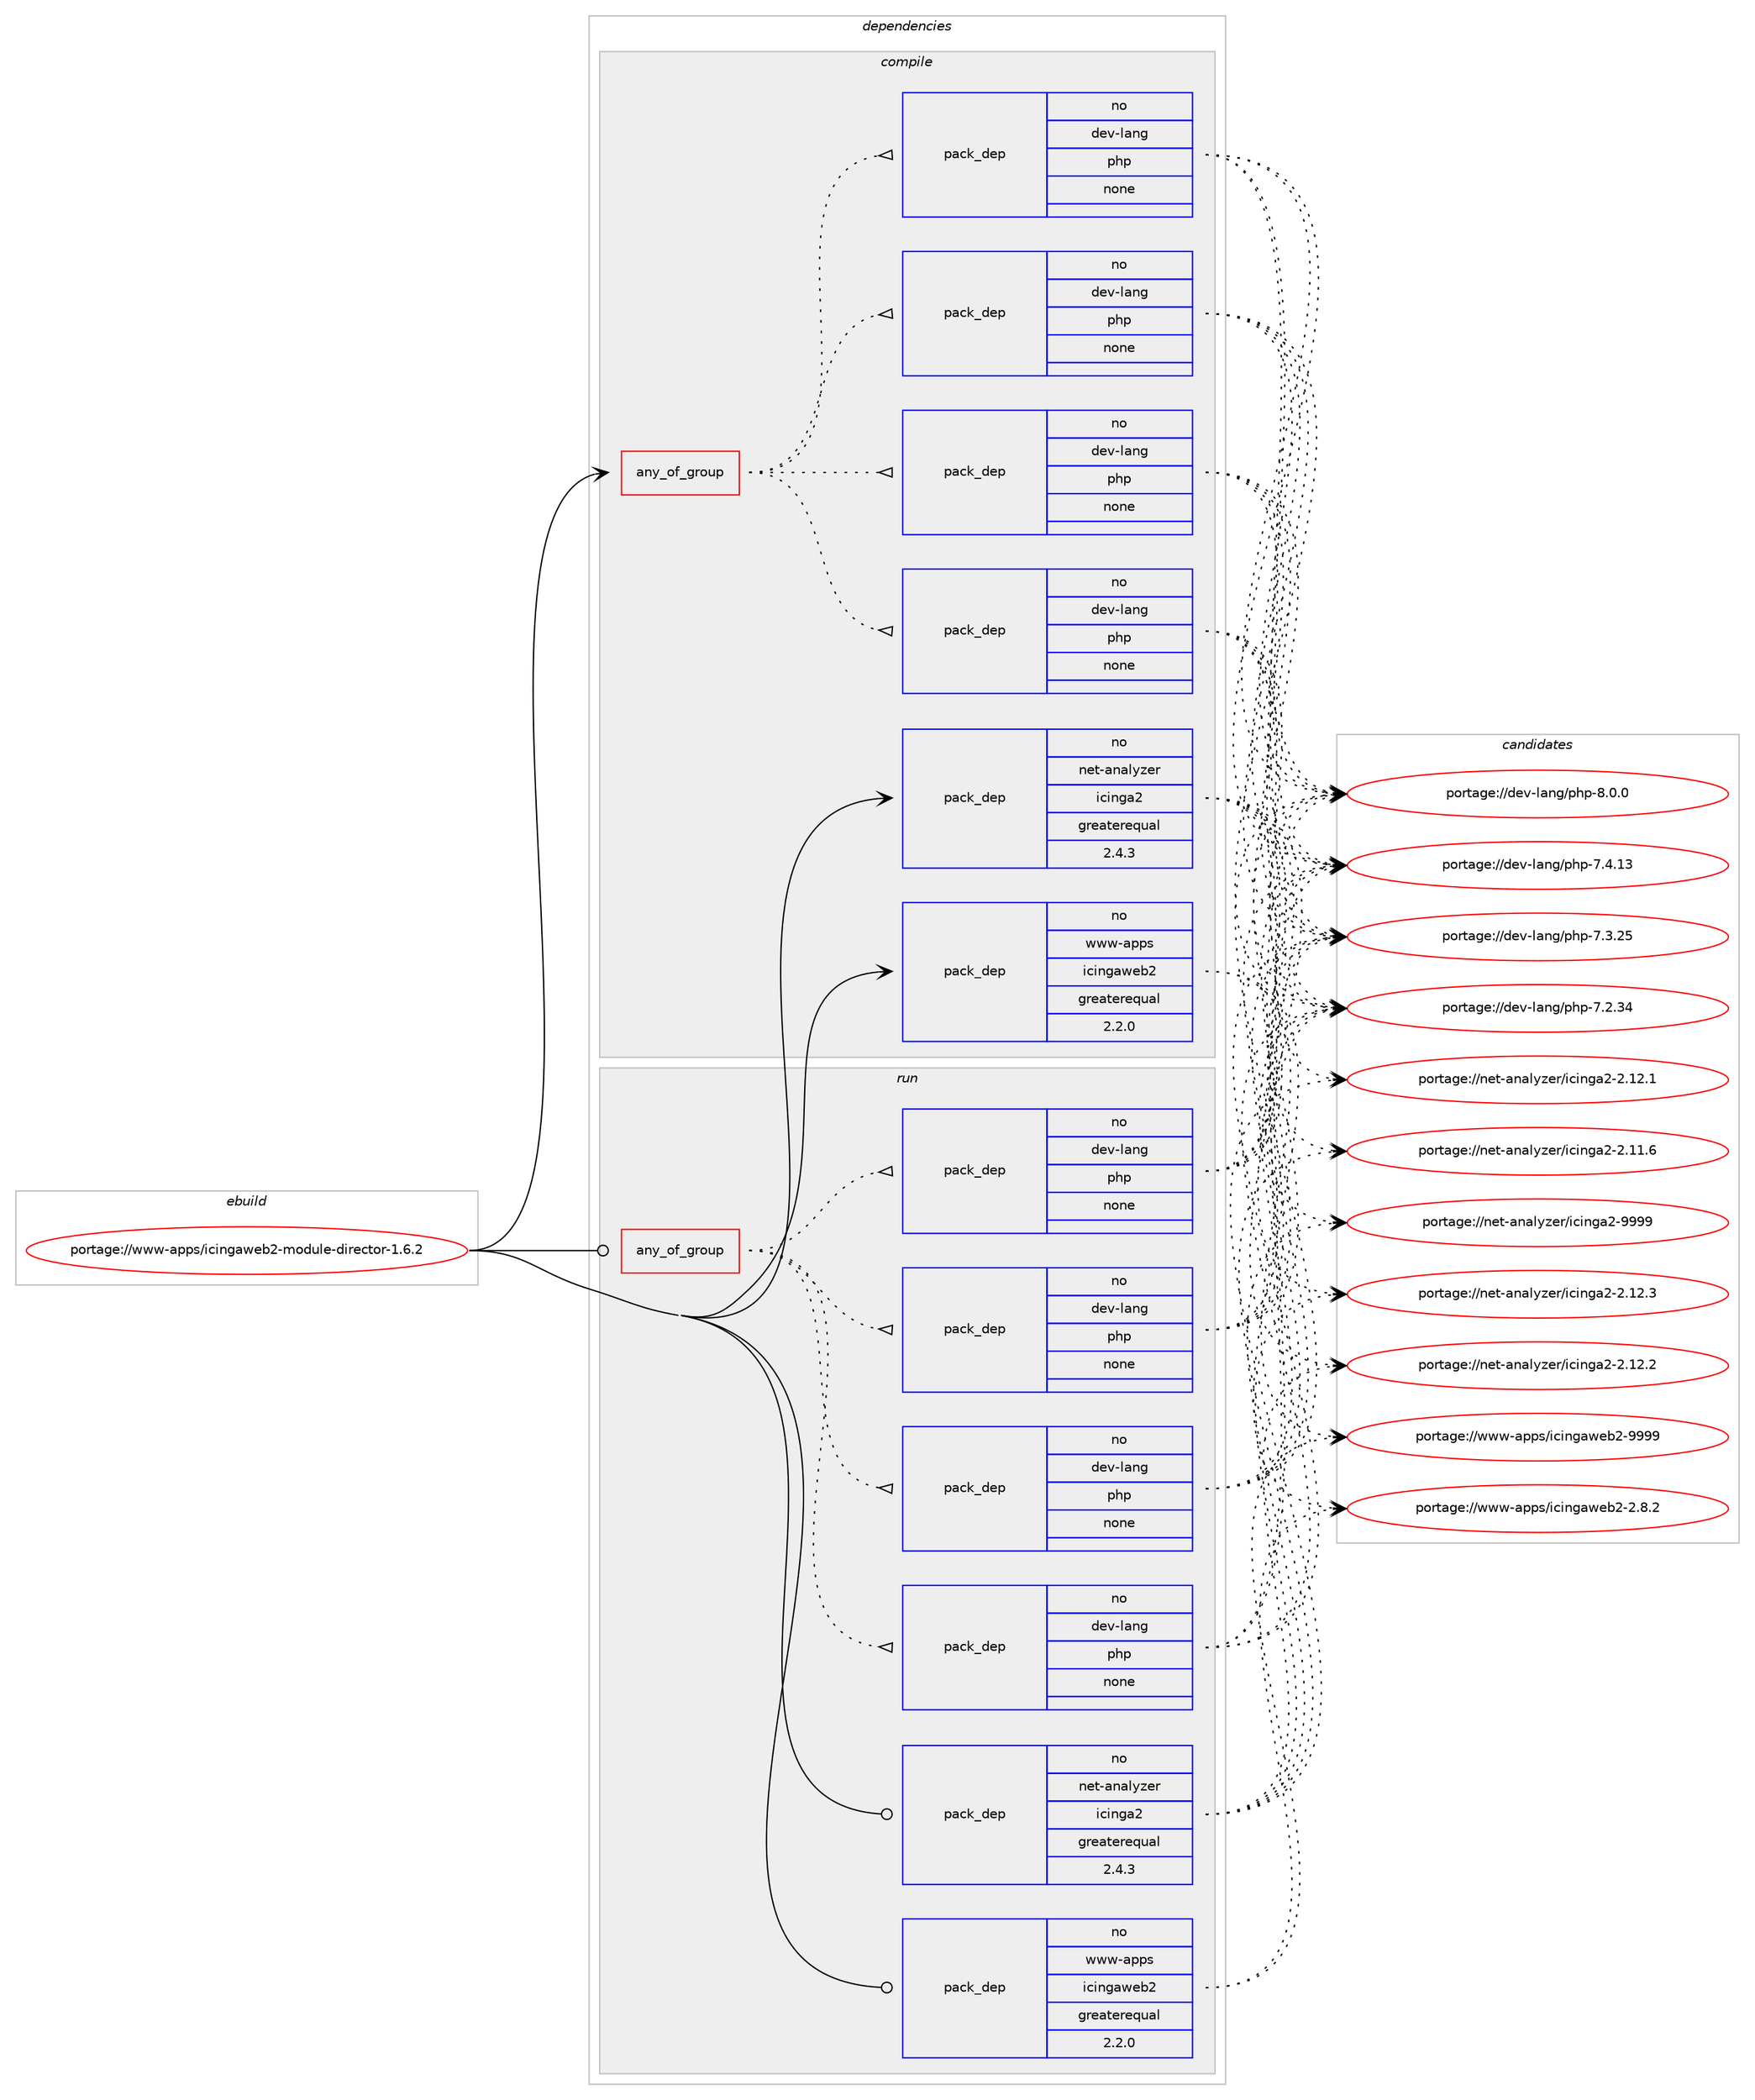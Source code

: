 digraph prolog {

# *************
# Graph options
# *************

newrank=true;
concentrate=true;
compound=true;
graph [rankdir=LR,fontname=Helvetica,fontsize=10,ranksep=1.5];#, ranksep=2.5, nodesep=0.2];
edge  [arrowhead=vee];
node  [fontname=Helvetica,fontsize=10];

# **********
# The ebuild
# **********

subgraph cluster_leftcol {
color=gray;
rank=same;
label=<<i>ebuild</i>>;
id [label="portage://www-apps/icingaweb2-module-director-1.6.2", color=red, width=4, href="../www-apps/icingaweb2-module-director-1.6.2.svg"];
}

# ****************
# The dependencies
# ****************

subgraph cluster_midcol {
color=gray;
label=<<i>dependencies</i>>;
subgraph cluster_compile {
fillcolor="#eeeeee";
style=filled;
label=<<i>compile</i>>;
subgraph any30 {
dependency3314 [label=<<TABLE BORDER="0" CELLBORDER="1" CELLSPACING="0" CELLPADDING="4"><TR><TD CELLPADDING="10">any_of_group</TD></TR></TABLE>>, shape=none, color=red];subgraph pack2550 {
dependency3315 [label=<<TABLE BORDER="0" CELLBORDER="1" CELLSPACING="0" CELLPADDING="4" WIDTH="220"><TR><TD ROWSPAN="6" CELLPADDING="30">pack_dep</TD></TR><TR><TD WIDTH="110">no</TD></TR><TR><TD>dev-lang</TD></TR><TR><TD>php</TD></TR><TR><TD>none</TD></TR><TR><TD></TD></TR></TABLE>>, shape=none, color=blue];
}
dependency3314:e -> dependency3315:w [weight=20,style="dotted",arrowhead="oinv"];
subgraph pack2551 {
dependency3316 [label=<<TABLE BORDER="0" CELLBORDER="1" CELLSPACING="0" CELLPADDING="4" WIDTH="220"><TR><TD ROWSPAN="6" CELLPADDING="30">pack_dep</TD></TR><TR><TD WIDTH="110">no</TD></TR><TR><TD>dev-lang</TD></TR><TR><TD>php</TD></TR><TR><TD>none</TD></TR><TR><TD></TD></TR></TABLE>>, shape=none, color=blue];
}
dependency3314:e -> dependency3316:w [weight=20,style="dotted",arrowhead="oinv"];
subgraph pack2552 {
dependency3317 [label=<<TABLE BORDER="0" CELLBORDER="1" CELLSPACING="0" CELLPADDING="4" WIDTH="220"><TR><TD ROWSPAN="6" CELLPADDING="30">pack_dep</TD></TR><TR><TD WIDTH="110">no</TD></TR><TR><TD>dev-lang</TD></TR><TR><TD>php</TD></TR><TR><TD>none</TD></TR><TR><TD></TD></TR></TABLE>>, shape=none, color=blue];
}
dependency3314:e -> dependency3317:w [weight=20,style="dotted",arrowhead="oinv"];
subgraph pack2553 {
dependency3318 [label=<<TABLE BORDER="0" CELLBORDER="1" CELLSPACING="0" CELLPADDING="4" WIDTH="220"><TR><TD ROWSPAN="6" CELLPADDING="30">pack_dep</TD></TR><TR><TD WIDTH="110">no</TD></TR><TR><TD>dev-lang</TD></TR><TR><TD>php</TD></TR><TR><TD>none</TD></TR><TR><TD></TD></TR></TABLE>>, shape=none, color=blue];
}
dependency3314:e -> dependency3318:w [weight=20,style="dotted",arrowhead="oinv"];
}
id:e -> dependency3314:w [weight=20,style="solid",arrowhead="vee"];
subgraph pack2554 {
dependency3319 [label=<<TABLE BORDER="0" CELLBORDER="1" CELLSPACING="0" CELLPADDING="4" WIDTH="220"><TR><TD ROWSPAN="6" CELLPADDING="30">pack_dep</TD></TR><TR><TD WIDTH="110">no</TD></TR><TR><TD>net-analyzer</TD></TR><TR><TD>icinga2</TD></TR><TR><TD>greaterequal</TD></TR><TR><TD>2.4.3</TD></TR></TABLE>>, shape=none, color=blue];
}
id:e -> dependency3319:w [weight=20,style="solid",arrowhead="vee"];
subgraph pack2555 {
dependency3320 [label=<<TABLE BORDER="0" CELLBORDER="1" CELLSPACING="0" CELLPADDING="4" WIDTH="220"><TR><TD ROWSPAN="6" CELLPADDING="30">pack_dep</TD></TR><TR><TD WIDTH="110">no</TD></TR><TR><TD>www-apps</TD></TR><TR><TD>icingaweb2</TD></TR><TR><TD>greaterequal</TD></TR><TR><TD>2.2.0</TD></TR></TABLE>>, shape=none, color=blue];
}
id:e -> dependency3320:w [weight=20,style="solid",arrowhead="vee"];
}
subgraph cluster_compileandrun {
fillcolor="#eeeeee";
style=filled;
label=<<i>compile and run</i>>;
}
subgraph cluster_run {
fillcolor="#eeeeee";
style=filled;
label=<<i>run</i>>;
subgraph any31 {
dependency3321 [label=<<TABLE BORDER="0" CELLBORDER="1" CELLSPACING="0" CELLPADDING="4"><TR><TD CELLPADDING="10">any_of_group</TD></TR></TABLE>>, shape=none, color=red];subgraph pack2556 {
dependency3322 [label=<<TABLE BORDER="0" CELLBORDER="1" CELLSPACING="0" CELLPADDING="4" WIDTH="220"><TR><TD ROWSPAN="6" CELLPADDING="30">pack_dep</TD></TR><TR><TD WIDTH="110">no</TD></TR><TR><TD>dev-lang</TD></TR><TR><TD>php</TD></TR><TR><TD>none</TD></TR><TR><TD></TD></TR></TABLE>>, shape=none, color=blue];
}
dependency3321:e -> dependency3322:w [weight=20,style="dotted",arrowhead="oinv"];
subgraph pack2557 {
dependency3323 [label=<<TABLE BORDER="0" CELLBORDER="1" CELLSPACING="0" CELLPADDING="4" WIDTH="220"><TR><TD ROWSPAN="6" CELLPADDING="30">pack_dep</TD></TR><TR><TD WIDTH="110">no</TD></TR><TR><TD>dev-lang</TD></TR><TR><TD>php</TD></TR><TR><TD>none</TD></TR><TR><TD></TD></TR></TABLE>>, shape=none, color=blue];
}
dependency3321:e -> dependency3323:w [weight=20,style="dotted",arrowhead="oinv"];
subgraph pack2558 {
dependency3324 [label=<<TABLE BORDER="0" CELLBORDER="1" CELLSPACING="0" CELLPADDING="4" WIDTH="220"><TR><TD ROWSPAN="6" CELLPADDING="30">pack_dep</TD></TR><TR><TD WIDTH="110">no</TD></TR><TR><TD>dev-lang</TD></TR><TR><TD>php</TD></TR><TR><TD>none</TD></TR><TR><TD></TD></TR></TABLE>>, shape=none, color=blue];
}
dependency3321:e -> dependency3324:w [weight=20,style="dotted",arrowhead="oinv"];
subgraph pack2559 {
dependency3325 [label=<<TABLE BORDER="0" CELLBORDER="1" CELLSPACING="0" CELLPADDING="4" WIDTH="220"><TR><TD ROWSPAN="6" CELLPADDING="30">pack_dep</TD></TR><TR><TD WIDTH="110">no</TD></TR><TR><TD>dev-lang</TD></TR><TR><TD>php</TD></TR><TR><TD>none</TD></TR><TR><TD></TD></TR></TABLE>>, shape=none, color=blue];
}
dependency3321:e -> dependency3325:w [weight=20,style="dotted",arrowhead="oinv"];
}
id:e -> dependency3321:w [weight=20,style="solid",arrowhead="odot"];
subgraph pack2560 {
dependency3326 [label=<<TABLE BORDER="0" CELLBORDER="1" CELLSPACING="0" CELLPADDING="4" WIDTH="220"><TR><TD ROWSPAN="6" CELLPADDING="30">pack_dep</TD></TR><TR><TD WIDTH="110">no</TD></TR><TR><TD>net-analyzer</TD></TR><TR><TD>icinga2</TD></TR><TR><TD>greaterequal</TD></TR><TR><TD>2.4.3</TD></TR></TABLE>>, shape=none, color=blue];
}
id:e -> dependency3326:w [weight=20,style="solid",arrowhead="odot"];
subgraph pack2561 {
dependency3327 [label=<<TABLE BORDER="0" CELLBORDER="1" CELLSPACING="0" CELLPADDING="4" WIDTH="220"><TR><TD ROWSPAN="6" CELLPADDING="30">pack_dep</TD></TR><TR><TD WIDTH="110">no</TD></TR><TR><TD>www-apps</TD></TR><TR><TD>icingaweb2</TD></TR><TR><TD>greaterequal</TD></TR><TR><TD>2.2.0</TD></TR></TABLE>>, shape=none, color=blue];
}
id:e -> dependency3327:w [weight=20,style="solid",arrowhead="odot"];
}
}

# **************
# The candidates
# **************

subgraph cluster_choices {
rank=same;
color=gray;
label=<<i>candidates</i>>;

subgraph choice2550 {
color=black;
nodesep=1;
choice100101118451089711010347112104112455646484648 [label="portage://dev-lang/php-8.0.0", color=red, width=4,href="../dev-lang/php-8.0.0.svg"];
choice10010111845108971101034711210411245554652464951 [label="portage://dev-lang/php-7.4.13", color=red, width=4,href="../dev-lang/php-7.4.13.svg"];
choice10010111845108971101034711210411245554651465053 [label="portage://dev-lang/php-7.3.25", color=red, width=4,href="../dev-lang/php-7.3.25.svg"];
choice10010111845108971101034711210411245554650465152 [label="portage://dev-lang/php-7.2.34", color=red, width=4,href="../dev-lang/php-7.2.34.svg"];
dependency3315:e -> choice100101118451089711010347112104112455646484648:w [style=dotted,weight="100"];
dependency3315:e -> choice10010111845108971101034711210411245554652464951:w [style=dotted,weight="100"];
dependency3315:e -> choice10010111845108971101034711210411245554651465053:w [style=dotted,weight="100"];
dependency3315:e -> choice10010111845108971101034711210411245554650465152:w [style=dotted,weight="100"];
}
subgraph choice2551 {
color=black;
nodesep=1;
choice100101118451089711010347112104112455646484648 [label="portage://dev-lang/php-8.0.0", color=red, width=4,href="../dev-lang/php-8.0.0.svg"];
choice10010111845108971101034711210411245554652464951 [label="portage://dev-lang/php-7.4.13", color=red, width=4,href="../dev-lang/php-7.4.13.svg"];
choice10010111845108971101034711210411245554651465053 [label="portage://dev-lang/php-7.3.25", color=red, width=4,href="../dev-lang/php-7.3.25.svg"];
choice10010111845108971101034711210411245554650465152 [label="portage://dev-lang/php-7.2.34", color=red, width=4,href="../dev-lang/php-7.2.34.svg"];
dependency3316:e -> choice100101118451089711010347112104112455646484648:w [style=dotted,weight="100"];
dependency3316:e -> choice10010111845108971101034711210411245554652464951:w [style=dotted,weight="100"];
dependency3316:e -> choice10010111845108971101034711210411245554651465053:w [style=dotted,weight="100"];
dependency3316:e -> choice10010111845108971101034711210411245554650465152:w [style=dotted,weight="100"];
}
subgraph choice2552 {
color=black;
nodesep=1;
choice100101118451089711010347112104112455646484648 [label="portage://dev-lang/php-8.0.0", color=red, width=4,href="../dev-lang/php-8.0.0.svg"];
choice10010111845108971101034711210411245554652464951 [label="portage://dev-lang/php-7.4.13", color=red, width=4,href="../dev-lang/php-7.4.13.svg"];
choice10010111845108971101034711210411245554651465053 [label="portage://dev-lang/php-7.3.25", color=red, width=4,href="../dev-lang/php-7.3.25.svg"];
choice10010111845108971101034711210411245554650465152 [label="portage://dev-lang/php-7.2.34", color=red, width=4,href="../dev-lang/php-7.2.34.svg"];
dependency3317:e -> choice100101118451089711010347112104112455646484648:w [style=dotted,weight="100"];
dependency3317:e -> choice10010111845108971101034711210411245554652464951:w [style=dotted,weight="100"];
dependency3317:e -> choice10010111845108971101034711210411245554651465053:w [style=dotted,weight="100"];
dependency3317:e -> choice10010111845108971101034711210411245554650465152:w [style=dotted,weight="100"];
}
subgraph choice2553 {
color=black;
nodesep=1;
choice100101118451089711010347112104112455646484648 [label="portage://dev-lang/php-8.0.0", color=red, width=4,href="../dev-lang/php-8.0.0.svg"];
choice10010111845108971101034711210411245554652464951 [label="portage://dev-lang/php-7.4.13", color=red, width=4,href="../dev-lang/php-7.4.13.svg"];
choice10010111845108971101034711210411245554651465053 [label="portage://dev-lang/php-7.3.25", color=red, width=4,href="../dev-lang/php-7.3.25.svg"];
choice10010111845108971101034711210411245554650465152 [label="portage://dev-lang/php-7.2.34", color=red, width=4,href="../dev-lang/php-7.2.34.svg"];
dependency3318:e -> choice100101118451089711010347112104112455646484648:w [style=dotted,weight="100"];
dependency3318:e -> choice10010111845108971101034711210411245554652464951:w [style=dotted,weight="100"];
dependency3318:e -> choice10010111845108971101034711210411245554651465053:w [style=dotted,weight="100"];
dependency3318:e -> choice10010111845108971101034711210411245554650465152:w [style=dotted,weight="100"];
}
subgraph choice2554 {
color=black;
nodesep=1;
choice110101116459711097108121122101114471059910511010397504557575757 [label="portage://net-analyzer/icinga2-9999", color=red, width=4,href="../net-analyzer/icinga2-9999.svg"];
choice1101011164597110971081211221011144710599105110103975045504649504651 [label="portage://net-analyzer/icinga2-2.12.3", color=red, width=4,href="../net-analyzer/icinga2-2.12.3.svg"];
choice1101011164597110971081211221011144710599105110103975045504649504650 [label="portage://net-analyzer/icinga2-2.12.2", color=red, width=4,href="../net-analyzer/icinga2-2.12.2.svg"];
choice1101011164597110971081211221011144710599105110103975045504649504649 [label="portage://net-analyzer/icinga2-2.12.1", color=red, width=4,href="../net-analyzer/icinga2-2.12.1.svg"];
choice1101011164597110971081211221011144710599105110103975045504649494654 [label="portage://net-analyzer/icinga2-2.11.6", color=red, width=4,href="../net-analyzer/icinga2-2.11.6.svg"];
dependency3319:e -> choice110101116459711097108121122101114471059910511010397504557575757:w [style=dotted,weight="100"];
dependency3319:e -> choice1101011164597110971081211221011144710599105110103975045504649504651:w [style=dotted,weight="100"];
dependency3319:e -> choice1101011164597110971081211221011144710599105110103975045504649504650:w [style=dotted,weight="100"];
dependency3319:e -> choice1101011164597110971081211221011144710599105110103975045504649504649:w [style=dotted,weight="100"];
dependency3319:e -> choice1101011164597110971081211221011144710599105110103975045504649494654:w [style=dotted,weight="100"];
}
subgraph choice2555 {
color=black;
nodesep=1;
choice119119119459711211211547105991051101039711910198504557575757 [label="portage://www-apps/icingaweb2-9999", color=red, width=4,href="../www-apps/icingaweb2-9999.svg"];
choice11911911945971121121154710599105110103971191019850455046564650 [label="portage://www-apps/icingaweb2-2.8.2", color=red, width=4,href="../www-apps/icingaweb2-2.8.2.svg"];
dependency3320:e -> choice119119119459711211211547105991051101039711910198504557575757:w [style=dotted,weight="100"];
dependency3320:e -> choice11911911945971121121154710599105110103971191019850455046564650:w [style=dotted,weight="100"];
}
subgraph choice2556 {
color=black;
nodesep=1;
choice100101118451089711010347112104112455646484648 [label="portage://dev-lang/php-8.0.0", color=red, width=4,href="../dev-lang/php-8.0.0.svg"];
choice10010111845108971101034711210411245554652464951 [label="portage://dev-lang/php-7.4.13", color=red, width=4,href="../dev-lang/php-7.4.13.svg"];
choice10010111845108971101034711210411245554651465053 [label="portage://dev-lang/php-7.3.25", color=red, width=4,href="../dev-lang/php-7.3.25.svg"];
choice10010111845108971101034711210411245554650465152 [label="portage://dev-lang/php-7.2.34", color=red, width=4,href="../dev-lang/php-7.2.34.svg"];
dependency3322:e -> choice100101118451089711010347112104112455646484648:w [style=dotted,weight="100"];
dependency3322:e -> choice10010111845108971101034711210411245554652464951:w [style=dotted,weight="100"];
dependency3322:e -> choice10010111845108971101034711210411245554651465053:w [style=dotted,weight="100"];
dependency3322:e -> choice10010111845108971101034711210411245554650465152:w [style=dotted,weight="100"];
}
subgraph choice2557 {
color=black;
nodesep=1;
choice100101118451089711010347112104112455646484648 [label="portage://dev-lang/php-8.0.0", color=red, width=4,href="../dev-lang/php-8.0.0.svg"];
choice10010111845108971101034711210411245554652464951 [label="portage://dev-lang/php-7.4.13", color=red, width=4,href="../dev-lang/php-7.4.13.svg"];
choice10010111845108971101034711210411245554651465053 [label="portage://dev-lang/php-7.3.25", color=red, width=4,href="../dev-lang/php-7.3.25.svg"];
choice10010111845108971101034711210411245554650465152 [label="portage://dev-lang/php-7.2.34", color=red, width=4,href="../dev-lang/php-7.2.34.svg"];
dependency3323:e -> choice100101118451089711010347112104112455646484648:w [style=dotted,weight="100"];
dependency3323:e -> choice10010111845108971101034711210411245554652464951:w [style=dotted,weight="100"];
dependency3323:e -> choice10010111845108971101034711210411245554651465053:w [style=dotted,weight="100"];
dependency3323:e -> choice10010111845108971101034711210411245554650465152:w [style=dotted,weight="100"];
}
subgraph choice2558 {
color=black;
nodesep=1;
choice100101118451089711010347112104112455646484648 [label="portage://dev-lang/php-8.0.0", color=red, width=4,href="../dev-lang/php-8.0.0.svg"];
choice10010111845108971101034711210411245554652464951 [label="portage://dev-lang/php-7.4.13", color=red, width=4,href="../dev-lang/php-7.4.13.svg"];
choice10010111845108971101034711210411245554651465053 [label="portage://dev-lang/php-7.3.25", color=red, width=4,href="../dev-lang/php-7.3.25.svg"];
choice10010111845108971101034711210411245554650465152 [label="portage://dev-lang/php-7.2.34", color=red, width=4,href="../dev-lang/php-7.2.34.svg"];
dependency3324:e -> choice100101118451089711010347112104112455646484648:w [style=dotted,weight="100"];
dependency3324:e -> choice10010111845108971101034711210411245554652464951:w [style=dotted,weight="100"];
dependency3324:e -> choice10010111845108971101034711210411245554651465053:w [style=dotted,weight="100"];
dependency3324:e -> choice10010111845108971101034711210411245554650465152:w [style=dotted,weight="100"];
}
subgraph choice2559 {
color=black;
nodesep=1;
choice100101118451089711010347112104112455646484648 [label="portage://dev-lang/php-8.0.0", color=red, width=4,href="../dev-lang/php-8.0.0.svg"];
choice10010111845108971101034711210411245554652464951 [label="portage://dev-lang/php-7.4.13", color=red, width=4,href="../dev-lang/php-7.4.13.svg"];
choice10010111845108971101034711210411245554651465053 [label="portage://dev-lang/php-7.3.25", color=red, width=4,href="../dev-lang/php-7.3.25.svg"];
choice10010111845108971101034711210411245554650465152 [label="portage://dev-lang/php-7.2.34", color=red, width=4,href="../dev-lang/php-7.2.34.svg"];
dependency3325:e -> choice100101118451089711010347112104112455646484648:w [style=dotted,weight="100"];
dependency3325:e -> choice10010111845108971101034711210411245554652464951:w [style=dotted,weight="100"];
dependency3325:e -> choice10010111845108971101034711210411245554651465053:w [style=dotted,weight="100"];
dependency3325:e -> choice10010111845108971101034711210411245554650465152:w [style=dotted,weight="100"];
}
subgraph choice2560 {
color=black;
nodesep=1;
choice110101116459711097108121122101114471059910511010397504557575757 [label="portage://net-analyzer/icinga2-9999", color=red, width=4,href="../net-analyzer/icinga2-9999.svg"];
choice1101011164597110971081211221011144710599105110103975045504649504651 [label="portage://net-analyzer/icinga2-2.12.3", color=red, width=4,href="../net-analyzer/icinga2-2.12.3.svg"];
choice1101011164597110971081211221011144710599105110103975045504649504650 [label="portage://net-analyzer/icinga2-2.12.2", color=red, width=4,href="../net-analyzer/icinga2-2.12.2.svg"];
choice1101011164597110971081211221011144710599105110103975045504649504649 [label="portage://net-analyzer/icinga2-2.12.1", color=red, width=4,href="../net-analyzer/icinga2-2.12.1.svg"];
choice1101011164597110971081211221011144710599105110103975045504649494654 [label="portage://net-analyzer/icinga2-2.11.6", color=red, width=4,href="../net-analyzer/icinga2-2.11.6.svg"];
dependency3326:e -> choice110101116459711097108121122101114471059910511010397504557575757:w [style=dotted,weight="100"];
dependency3326:e -> choice1101011164597110971081211221011144710599105110103975045504649504651:w [style=dotted,weight="100"];
dependency3326:e -> choice1101011164597110971081211221011144710599105110103975045504649504650:w [style=dotted,weight="100"];
dependency3326:e -> choice1101011164597110971081211221011144710599105110103975045504649504649:w [style=dotted,weight="100"];
dependency3326:e -> choice1101011164597110971081211221011144710599105110103975045504649494654:w [style=dotted,weight="100"];
}
subgraph choice2561 {
color=black;
nodesep=1;
choice119119119459711211211547105991051101039711910198504557575757 [label="portage://www-apps/icingaweb2-9999", color=red, width=4,href="../www-apps/icingaweb2-9999.svg"];
choice11911911945971121121154710599105110103971191019850455046564650 [label="portage://www-apps/icingaweb2-2.8.2", color=red, width=4,href="../www-apps/icingaweb2-2.8.2.svg"];
dependency3327:e -> choice119119119459711211211547105991051101039711910198504557575757:w [style=dotted,weight="100"];
dependency3327:e -> choice11911911945971121121154710599105110103971191019850455046564650:w [style=dotted,weight="100"];
}
}

}
